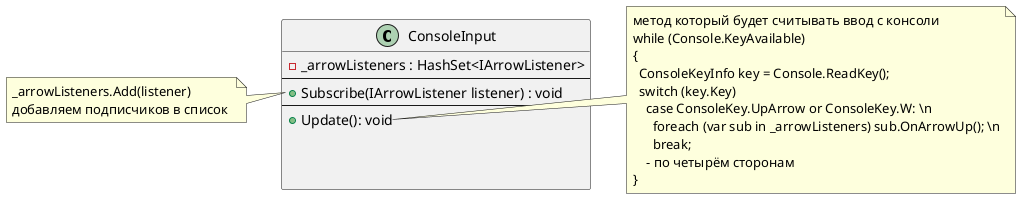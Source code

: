 ﻿@startuml

class ConsoleInput
{
    - _arrowListeners : HashSet<IArrowListener>
    --
    + Subscribe(IArrowListener listener) : void
    --
    + Update(): void 
    
    
    
}

note left of ConsoleInput::Subscribe
_arrowListeners.Add(listener)  
добавляем подписчиков в список 
end note

note right of ConsoleInput::Update
метод который будет считывать ввод с консоли
while (Console.KeyAvailable) 
{ 
  ConsoleKeyInfo key = Console.ReadKey();
  switch (key.Key) 
    case ConsoleKey.UpArrow or ConsoleKey.W: \n
      foreach (var sub in _arrowListeners) sub.OnArrowUp(); \n
      break; 
    - по четырём сторонам
}
end note
@enduml